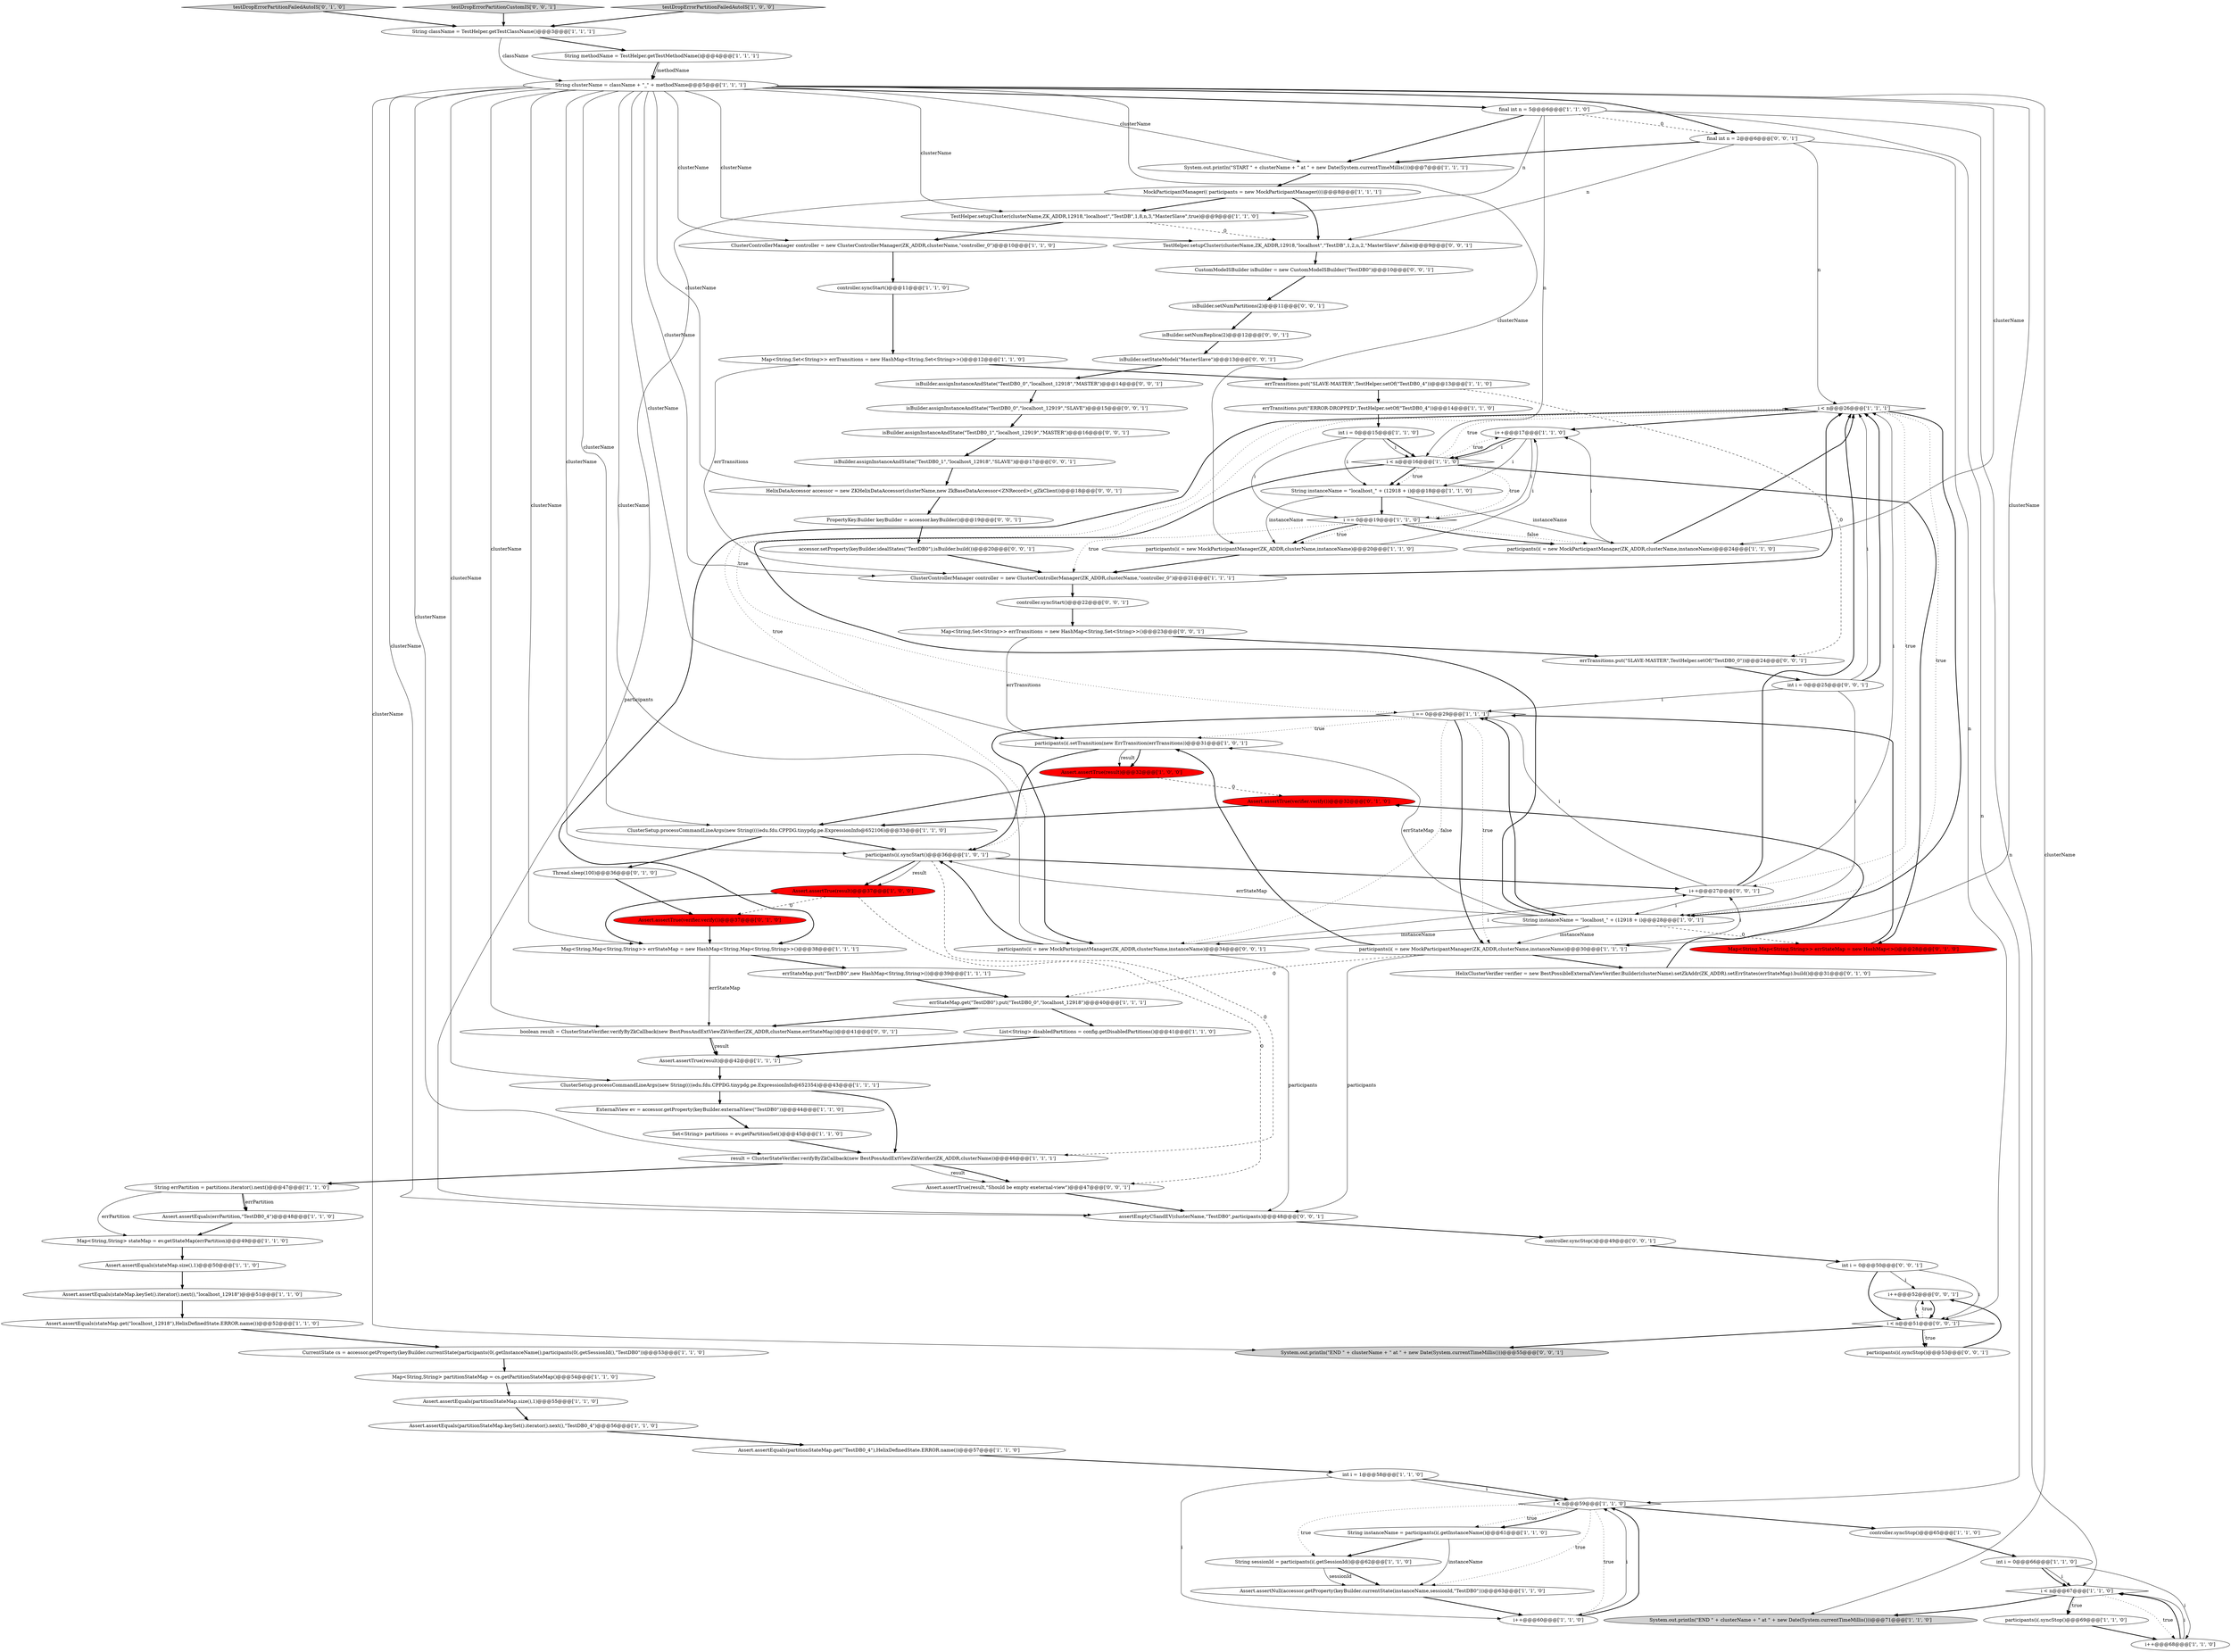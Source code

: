 digraph {
19 [style = filled, label = "Map<String,Map<String,String>> errStateMap = new HashMap<String,Map<String,String>>()@@@38@@@['1', '1', '1']", fillcolor = white, shape = ellipse image = "AAA0AAABBB1BBB"];
78 [style = filled, label = "controller.syncStop()@@@49@@@['0', '0', '1']", fillcolor = white, shape = ellipse image = "AAA0AAABBB3BBB"];
70 [style = filled, label = "final int n = 2@@@6@@@['0', '0', '1']", fillcolor = white, shape = ellipse image = "AAA0AAABBB3BBB"];
57 [style = filled, label = "int i = 1@@@58@@@['1', '1', '0']", fillcolor = white, shape = ellipse image = "AAA0AAABBB1BBB"];
79 [style = filled, label = "System.out.println(\"END \" + clusterName + \" at \" + new Date(System.currentTimeMillis()))@@@55@@@['0', '0', '1']", fillcolor = lightgray, shape = ellipse image = "AAA0AAABBB3BBB"];
54 [style = filled, label = "i < n@@@26@@@['1', '1', '1']", fillcolor = white, shape = diamond image = "AAA0AAABBB1BBB"];
2 [style = filled, label = "String instanceName = participants(i(.getInstanceName()@@@61@@@['1', '1', '0']", fillcolor = white, shape = ellipse image = "AAA0AAABBB1BBB"];
60 [style = filled, label = "ClusterSetup.processCommandLineArgs(new String((((edu.fdu.CPPDG.tinypdg.pe.ExpressionInfo@652354)@@@43@@@['1', '1', '1']", fillcolor = white, shape = ellipse image = "AAA0AAABBB1BBB"];
80 [style = filled, label = "Map<String,Set<String>> errTransitions = new HashMap<String,Set<String>>()@@@23@@@['0', '0', '1']", fillcolor = white, shape = ellipse image = "AAA0AAABBB3BBB"];
3 [style = filled, label = "Assert.assertTrue(result)@@@42@@@['1', '1', '1']", fillcolor = white, shape = ellipse image = "AAA0AAABBB1BBB"];
82 [style = filled, label = "assertEmptyCSandEV(clusterName,\"TestDB0\",participants)@@@48@@@['0', '0', '1']", fillcolor = white, shape = ellipse image = "AAA0AAABBB3BBB"];
46 [style = filled, label = "participants(i(.setTransition(new ErrTransition(errTransitions))@@@31@@@['1', '0', '1']", fillcolor = white, shape = ellipse image = "AAA0AAABBB1BBB"];
88 [style = filled, label = "TestHelper.setupCluster(clusterName,ZK_ADDR,12918,\"localhost\",\"TestDB\",1,2,n,2,\"MasterSlave\",false)@@@9@@@['0', '0', '1']", fillcolor = white, shape = ellipse image = "AAA0AAABBB3BBB"];
59 [style = filled, label = "ExternalView ev = accessor.getProperty(keyBuilder.externalView(\"TestDB0\"))@@@44@@@['1', '1', '0']", fillcolor = white, shape = ellipse image = "AAA0AAABBB1BBB"];
26 [style = filled, label = "Assert.assertTrue(result)@@@37@@@['1', '0', '0']", fillcolor = red, shape = ellipse image = "AAA1AAABBB1BBB"];
62 [style = filled, label = "Thread.sleep(100)@@@36@@@['0', '1', '0']", fillcolor = white, shape = ellipse image = "AAA0AAABBB2BBB"];
76 [style = filled, label = "participants(i(.syncStop()@@@53@@@['0', '0', '1']", fillcolor = white, shape = ellipse image = "AAA0AAABBB3BBB"];
89 [style = filled, label = "Assert.assertTrue(result,\"Should be empty exeternal-view\")@@@47@@@['0', '0', '1']", fillcolor = white, shape = ellipse image = "AAA0AAABBB3BBB"];
52 [style = filled, label = "result = ClusterStateVerifier.verifyByZkCallback(new BestPossAndExtViewZkVerifier(ZK_ADDR,clusterName))@@@46@@@['1', '1', '1']", fillcolor = white, shape = ellipse image = "AAA0AAABBB1BBB"];
48 [style = filled, label = "i == 0@@@29@@@['1', '1', '1']", fillcolor = white, shape = diamond image = "AAA0AAABBB1BBB"];
65 [style = filled, label = "Assert.assertTrue(verifier.verify())@@@37@@@['0', '1', '0']", fillcolor = red, shape = ellipse image = "AAA1AAABBB2BBB"];
23 [style = filled, label = "Assert.assertEquals(stateMap.size(),1)@@@50@@@['1', '1', '0']", fillcolor = white, shape = ellipse image = "AAA0AAABBB1BBB"];
21 [style = filled, label = "String errPartition = partitions.iterator().next()@@@47@@@['1', '1', '0']", fillcolor = white, shape = ellipse image = "AAA0AAABBB1BBB"];
47 [style = filled, label = "int i = 0@@@15@@@['1', '1', '0']", fillcolor = white, shape = ellipse image = "AAA0AAABBB1BBB"];
34 [style = filled, label = "Assert.assertTrue(result)@@@32@@@['1', '0', '0']", fillcolor = red, shape = ellipse image = "AAA1AAABBB1BBB"];
77 [style = filled, label = "isBuilder.setNumReplica(2)@@@12@@@['0', '0', '1']", fillcolor = white, shape = ellipse image = "AAA0AAABBB3BBB"];
14 [style = filled, label = "participants(i( = new MockParticipantManager(ZK_ADDR,clusterName,instanceName)@@@20@@@['1', '1', '0']", fillcolor = white, shape = ellipse image = "AAA0AAABBB1BBB"];
56 [style = filled, label = "errStateMap.put(\"TestDB0\",new HashMap<String,String>())@@@39@@@['1', '1', '1']", fillcolor = white, shape = ellipse image = "AAA0AAABBB1BBB"];
58 [style = filled, label = "MockParticipantManager(( participants = new MockParticipantManager((((@@@8@@@['1', '1', '1']", fillcolor = white, shape = ellipse image = "AAA0AAABBB1BBB"];
12 [style = filled, label = "participants(i(.syncStop()@@@69@@@['1', '1', '0']", fillcolor = white, shape = ellipse image = "AAA0AAABBB1BBB"];
51 [style = filled, label = "Assert.assertEquals(partitionStateMap.keySet().iterator().next(),\"TestDB0_4\")@@@56@@@['1', '1', '0']", fillcolor = white, shape = ellipse image = "AAA0AAABBB1BBB"];
86 [style = filled, label = "CustomModeISBuilder isBuilder = new CustomModeISBuilder(\"TestDB0\")@@@10@@@['0', '0', '1']", fillcolor = white, shape = ellipse image = "AAA0AAABBB3BBB"];
43 [style = filled, label = "Assert.assertEquals(stateMap.get(\"localhost_12918\"),HelixDefinedState.ERROR.name())@@@52@@@['1', '1', '0']", fillcolor = white, shape = ellipse image = "AAA0AAABBB1BBB"];
6 [style = filled, label = "int i = 0@@@66@@@['1', '1', '0']", fillcolor = white, shape = ellipse image = "AAA0AAABBB1BBB"];
75 [style = filled, label = "isBuilder.assignInstanceAndState(\"TestDB0_0\",\"localhost_12919\",\"SLAVE\")@@@15@@@['0', '0', '1']", fillcolor = white, shape = ellipse image = "AAA0AAABBB3BBB"];
17 [style = filled, label = "Assert.assertEquals(errPartition,\"TestDB0_4\")@@@48@@@['1', '1', '0']", fillcolor = white, shape = ellipse image = "AAA0AAABBB1BBB"];
28 [style = filled, label = "i < n@@@67@@@['1', '1', '0']", fillcolor = white, shape = diamond image = "AAA0AAABBB1BBB"];
33 [style = filled, label = "String className = TestHelper.getTestClassName()@@@3@@@['1', '1', '1']", fillcolor = white, shape = ellipse image = "AAA0AAABBB1BBB"];
68 [style = filled, label = "PropertyKey.Builder keyBuilder = accessor.keyBuilder()@@@19@@@['0', '0', '1']", fillcolor = white, shape = ellipse image = "AAA0AAABBB3BBB"];
74 [style = filled, label = "participants(i( = new MockParticipantManager(ZK_ADDR,clusterName,instanceName)@@@34@@@['0', '0', '1']", fillcolor = white, shape = ellipse image = "AAA0AAABBB3BBB"];
20 [style = filled, label = "String clusterName = className + \"_\" + methodName@@@5@@@['1', '1', '1']", fillcolor = white, shape = ellipse image = "AAA0AAABBB1BBB"];
0 [style = filled, label = "controller.syncStart()@@@11@@@['1', '1', '0']", fillcolor = white, shape = ellipse image = "AAA0AAABBB1BBB"];
29 [style = filled, label = "System.out.println(\"START \" + clusterName + \" at \" + new Date(System.currentTimeMillis()))@@@7@@@['1', '1', '1']", fillcolor = white, shape = ellipse image = "AAA0AAABBB1BBB"];
18 [style = filled, label = "i < n@@@59@@@['1', '1', '0']", fillcolor = white, shape = diamond image = "AAA0AAABBB1BBB"];
44 [style = filled, label = "participants(i(.syncStart()@@@36@@@['1', '0', '1']", fillcolor = white, shape = ellipse image = "AAA0AAABBB1BBB"];
24 [style = filled, label = "final int n = 5@@@6@@@['1', '1', '0']", fillcolor = white, shape = ellipse image = "AAA0AAABBB1BBB"];
63 [style = filled, label = "HelixClusterVerifier verifier = new BestPossibleExternalViewVerifier.Builder(clusterName).setZkAddr(ZK_ADDR).setErrStates(errStateMap).build()@@@31@@@['0', '1', '0']", fillcolor = white, shape = ellipse image = "AAA0AAABBB2BBB"];
37 [style = filled, label = "i++@@@60@@@['1', '1', '0']", fillcolor = white, shape = ellipse image = "AAA0AAABBB1BBB"];
38 [style = filled, label = "errTransitions.put(\"ERROR-DROPPED\",TestHelper.setOf(\"TestDB0_4\"))@@@14@@@['1', '1', '0']", fillcolor = white, shape = ellipse image = "AAA0AAABBB1BBB"];
36 [style = filled, label = "String methodName = TestHelper.getTestMethodName()@@@4@@@['1', '1', '1']", fillcolor = white, shape = ellipse image = "AAA0AAABBB1BBB"];
32 [style = filled, label = "participants(i( = new MockParticipantManager(ZK_ADDR,clusterName,instanceName)@@@30@@@['1', '1', '1']", fillcolor = white, shape = ellipse image = "AAA0AAABBB1BBB"];
11 [style = filled, label = "CurrentState cs = accessor.getProperty(keyBuilder.currentState(participants(0(.getInstanceName(),participants(0(.getSessionId(),\"TestDB0\"))@@@53@@@['1', '1', '0']", fillcolor = white, shape = ellipse image = "AAA0AAABBB1BBB"];
27 [style = filled, label = "String sessionId = participants(i(.getSessionId()@@@62@@@['1', '1', '0']", fillcolor = white, shape = ellipse image = "AAA0AAABBB1BBB"];
5 [style = filled, label = "TestHelper.setupCluster(clusterName,ZK_ADDR,12918,\"localhost\",\"TestDB\",1,8,n,3,\"MasterSlave\",true)@@@9@@@['1', '1', '0']", fillcolor = white, shape = ellipse image = "AAA0AAABBB1BBB"];
7 [style = filled, label = "i == 0@@@19@@@['1', '1', '0']", fillcolor = white, shape = diamond image = "AAA0AAABBB1BBB"];
64 [style = filled, label = "Assert.assertTrue(verifier.verify())@@@32@@@['0', '1', '0']", fillcolor = red, shape = ellipse image = "AAA1AAABBB2BBB"];
71 [style = filled, label = "errTransitions.put(\"SLAVE-MASTER\",TestHelper.setOf(\"TestDB0_0\"))@@@24@@@['0', '0', '1']", fillcolor = white, shape = ellipse image = "AAA0AAABBB3BBB"];
61 [style = filled, label = "controller.syncStop()@@@65@@@['1', '1', '0']", fillcolor = white, shape = ellipse image = "AAA0AAABBB1BBB"];
81 [style = filled, label = "controller.syncStart()@@@22@@@['0', '0', '1']", fillcolor = white, shape = ellipse image = "AAA0AAABBB3BBB"];
39 [style = filled, label = "i < n@@@16@@@['1', '1', '0']", fillcolor = white, shape = diamond image = "AAA0AAABBB1BBB"];
8 [style = filled, label = "ClusterSetup.processCommandLineArgs(new String((((edu.fdu.CPPDG.tinypdg.pe.ExpressionInfo@652106)@@@33@@@['1', '1', '0']", fillcolor = white, shape = ellipse image = "AAA0AAABBB1BBB"];
45 [style = filled, label = "Assert.assertNull(accessor.getProperty(keyBuilder.currentState(instanceName,sessionId,\"TestDB0\")))@@@63@@@['1', '1', '0']", fillcolor = white, shape = ellipse image = "AAA0AAABBB1BBB"];
25 [style = filled, label = "errStateMap.get(\"TestDB0\").put(\"TestDB0_0\",\"localhost_12918\")@@@40@@@['1', '1', '1']", fillcolor = white, shape = ellipse image = "AAA0AAABBB1BBB"];
4 [style = filled, label = "participants(i( = new MockParticipantManager(ZK_ADDR,clusterName,instanceName)@@@24@@@['1', '1', '0']", fillcolor = white, shape = ellipse image = "AAA0AAABBB1BBB"];
94 [style = filled, label = "i++@@@27@@@['0', '0', '1']", fillcolor = white, shape = ellipse image = "AAA0AAABBB3BBB"];
53 [style = filled, label = "ClusterControllerManager controller = new ClusterControllerManager(ZK_ADDR,clusterName,\"controller_0\")@@@21@@@['1', '1', '1']", fillcolor = white, shape = ellipse image = "AAA0AAABBB1BBB"];
72 [style = filled, label = "boolean result = ClusterStateVerifier.verifyByZkCallback(new BestPossAndExtViewZkVerifier(ZK_ADDR,clusterName,errStateMap))@@@41@@@['0', '0', '1']", fillcolor = white, shape = ellipse image = "AAA0AAABBB3BBB"];
91 [style = filled, label = "i++@@@52@@@['0', '0', '1']", fillcolor = white, shape = ellipse image = "AAA0AAABBB3BBB"];
92 [style = filled, label = "int i = 0@@@50@@@['0', '0', '1']", fillcolor = white, shape = ellipse image = "AAA0AAABBB3BBB"];
13 [style = filled, label = "List<String> disabledPartitions = config.getDisabledPartitions()@@@41@@@['1', '1', '0']", fillcolor = white, shape = ellipse image = "AAA0AAABBB1BBB"];
30 [style = filled, label = "i++@@@17@@@['1', '1', '0']", fillcolor = white, shape = ellipse image = "AAA0AAABBB1BBB"];
40 [style = filled, label = "Assert.assertEquals(stateMap.keySet().iterator().next(),\"localhost_12918\")@@@51@@@['1', '1', '0']", fillcolor = white, shape = ellipse image = "AAA0AAABBB1BBB"];
15 [style = filled, label = "Map<String,String> partitionStateMap = cs.getPartitionStateMap()@@@54@@@['1', '1', '0']", fillcolor = white, shape = ellipse image = "AAA0AAABBB1BBB"];
93 [style = filled, label = "isBuilder.setStateModel(\"MasterSlave\")@@@13@@@['0', '0', '1']", fillcolor = white, shape = ellipse image = "AAA0AAABBB3BBB"];
67 [style = filled, label = "testDropErrorPartitionFailedAutoIS['0', '1', '0']", fillcolor = lightgray, shape = diamond image = "AAA0AAABBB2BBB"];
1 [style = filled, label = "Map<String,Set<String>> errTransitions = new HashMap<String,Set<String>>()@@@12@@@['1', '1', '0']", fillcolor = white, shape = ellipse image = "AAA0AAABBB1BBB"];
42 [style = filled, label = "Map<String,String> stateMap = ev.getStateMap(errPartition)@@@49@@@['1', '1', '0']", fillcolor = white, shape = ellipse image = "AAA0AAABBB1BBB"];
90 [style = filled, label = "HelixDataAccessor accessor = new ZKHelixDataAccessor(clusterName,new ZkBaseDataAccessor<ZNRecord>(_gZkClient))@@@18@@@['0', '0', '1']", fillcolor = white, shape = ellipse image = "AAA0AAABBB3BBB"];
95 [style = filled, label = "isBuilder.assignInstanceAndState(\"TestDB0_1\",\"localhost_12918\",\"SLAVE\")@@@17@@@['0', '0', '1']", fillcolor = white, shape = ellipse image = "AAA0AAABBB3BBB"];
84 [style = filled, label = "isBuilder.setNumPartitions(2)@@@11@@@['0', '0', '1']", fillcolor = white, shape = ellipse image = "AAA0AAABBB3BBB"];
85 [style = filled, label = "isBuilder.assignInstanceAndState(\"TestDB0_0\",\"localhost_12918\",\"MASTER\")@@@14@@@['0', '0', '1']", fillcolor = white, shape = ellipse image = "AAA0AAABBB3BBB"];
50 [style = filled, label = "errTransitions.put(\"SLAVE-MASTER\",TestHelper.setOf(\"TestDB0_4\"))@@@13@@@['1', '1', '0']", fillcolor = white, shape = ellipse image = "AAA0AAABBB1BBB"];
10 [style = filled, label = "Assert.assertEquals(partitionStateMap.size(),1)@@@55@@@['1', '1', '0']", fillcolor = white, shape = ellipse image = "AAA0AAABBB1BBB"];
83 [style = filled, label = "int i = 0@@@25@@@['0', '0', '1']", fillcolor = white, shape = ellipse image = "AAA0AAABBB3BBB"];
87 [style = filled, label = "isBuilder.assignInstanceAndState(\"TestDB0_1\",\"localhost_12919\",\"MASTER\")@@@16@@@['0', '0', '1']", fillcolor = white, shape = ellipse image = "AAA0AAABBB3BBB"];
31 [style = filled, label = "i++@@@68@@@['1', '1', '0']", fillcolor = white, shape = ellipse image = "AAA0AAABBB1BBB"];
55 [style = filled, label = "System.out.println(\"END \" + clusterName + \" at \" + new Date(System.currentTimeMillis()))@@@71@@@['1', '1', '0']", fillcolor = lightgray, shape = ellipse image = "AAA0AAABBB1BBB"];
35 [style = filled, label = "String instanceName = \"localhost_\" + (12918 + i)@@@28@@@['1', '0', '1']", fillcolor = white, shape = ellipse image = "AAA0AAABBB1BBB"];
69 [style = filled, label = "i < n@@@51@@@['0', '0', '1']", fillcolor = white, shape = diamond image = "AAA0AAABBB3BBB"];
66 [style = filled, label = "Map<String,Map<String,String>> errStateMap = new HashMap<>()@@@28@@@['0', '1', '0']", fillcolor = red, shape = ellipse image = "AAA1AAABBB2BBB"];
96 [style = filled, label = "accessor.setProperty(keyBuilder.idealStates(\"TestDB0\"),isBuilder.build())@@@20@@@['0', '0', '1']", fillcolor = white, shape = ellipse image = "AAA0AAABBB3BBB"];
41 [style = filled, label = "Set<String> partitions = ev.getPartitionSet()@@@45@@@['1', '1', '0']", fillcolor = white, shape = ellipse image = "AAA0AAABBB1BBB"];
49 [style = filled, label = "ClusterControllerManager controller = new ClusterControllerManager(ZK_ADDR,clusterName,\"controller_0\")@@@10@@@['1', '1', '0']", fillcolor = white, shape = ellipse image = "AAA0AAABBB1BBB"];
73 [style = filled, label = "testDropErrorPartitionCustomIS['0', '0', '1']", fillcolor = lightgray, shape = diamond image = "AAA0AAABBB3BBB"];
9 [style = filled, label = "String instanceName = \"localhost_\" + (12918 + i)@@@18@@@['1', '1', '0']", fillcolor = white, shape = ellipse image = "AAA0AAABBB1BBB"];
22 [style = filled, label = "testDropErrorPartitionFailedAutoIS['1', '0', '0']", fillcolor = lightgray, shape = diamond image = "AAA0AAABBB1BBB"];
16 [style = filled, label = "Assert.assertEquals(partitionStateMap.get(\"TestDB0_4\"),HelixDefinedState.ERROR.name())@@@57@@@['1', '1', '0']", fillcolor = white, shape = ellipse image = "AAA0AAABBB1BBB"];
42->23 [style = bold, label=""];
88->86 [style = bold, label=""];
35->48 [style = bold, label=""];
84->77 [style = bold, label=""];
15->10 [style = bold, label=""];
68->96 [style = bold, label=""];
94->54 [style = bold, label=""];
61->6 [style = bold, label=""];
20->19 [style = solid, label="clusterName"];
46->34 [style = bold, label=""];
70->29 [style = bold, label=""];
69->76 [style = bold, label=""];
70->69 [style = solid, label="n"];
7->14 [style = dotted, label="true"];
91->69 [style = bold, label=""];
39->9 [style = bold, label=""];
20->88 [style = solid, label="clusterName"];
92->69 [style = solid, label="i"];
20->70 [style = bold, label=""];
26->65 [style = dashed, label="0"];
64->8 [style = bold, label=""];
32->82 [style = solid, label="participants"];
49->0 [style = bold, label=""];
53->54 [style = bold, label=""];
9->7 [style = bold, label=""];
8->44 [style = bold, label=""];
32->94 [style = solid, label="i"];
54->19 [style = bold, label=""];
36->20 [style = bold, label=""];
78->92 [style = bold, label=""];
30->7 [style = solid, label="i"];
18->37 [style = dotted, label="true"];
53->81 [style = bold, label=""];
32->63 [style = bold, label=""];
7->14 [style = bold, label=""];
5->88 [style = dashed, label="0"];
5->49 [style = bold, label=""];
14->30 [style = solid, label="i"];
18->61 [style = bold, label=""];
62->65 [style = bold, label=""];
27->45 [style = bold, label=""];
24->18 [style = solid, label="n"];
96->53 [style = bold, label=""];
77->93 [style = bold, label=""];
57->18 [style = solid, label="i"];
90->68 [style = bold, label=""];
20->32 [style = solid, label="clusterName"];
65->19 [style = bold, label=""];
20->44 [style = solid, label="clusterName"];
52->21 [style = bold, label=""];
54->35 [style = dotted, label="true"];
20->8 [style = solid, label="clusterName"];
28->55 [style = bold, label=""];
25->72 [style = bold, label=""];
35->46 [style = solid, label="errStateMap"];
39->9 [style = dotted, label="true"];
22->33 [style = bold, label=""];
10->51 [style = bold, label=""];
48->74 [style = bold, label=""];
1->50 [style = bold, label=""];
26->89 [style = dashed, label="0"];
67->33 [style = bold, label=""];
21->17 [style = solid, label="errPartition"];
20->60 [style = solid, label="clusterName"];
19->72 [style = solid, label="errStateMap"];
47->9 [style = solid, label="i"];
47->39 [style = bold, label=""];
34->8 [style = bold, label=""];
51->16 [style = bold, label=""];
56->25 [style = bold, label=""];
17->42 [style = bold, label=""];
87->95 [style = bold, label=""];
35->32 [style = solid, label="instanceName"];
19->56 [style = bold, label=""];
35->66 [style = dashed, label="0"];
48->46 [style = dotted, label="true"];
6->31 [style = solid, label="i"];
43->11 [style = bold, label=""];
66->48 [style = bold, label=""];
8->62 [style = bold, label=""];
83->54 [style = bold, label=""];
20->79 [style = solid, label="clusterName"];
18->45 [style = dotted, label="true"];
81->80 [style = bold, label=""];
30->9 [style = solid, label="i"];
91->69 [style = solid, label="i"];
27->45 [style = solid, label="sessionId"];
93->85 [style = bold, label=""];
39->35 [style = bold, label=""];
39->66 [style = bold, label=""];
33->36 [style = bold, label=""];
7->4 [style = dotted, label="false"];
38->47 [style = bold, label=""];
48->32 [style = bold, label=""];
2->27 [style = bold, label=""];
20->53 [style = solid, label="clusterName"];
94->48 [style = solid, label="i"];
35->44 [style = solid, label="errStateMap"];
31->28 [style = bold, label=""];
20->46 [style = solid, label="clusterName"];
94->54 [style = solid, label="i"];
20->72 [style = solid, label="clusterName"];
18->27 [style = dotted, label="true"];
12->31 [style = bold, label=""];
20->90 [style = solid, label="clusterName"];
71->83 [style = bold, label=""];
46->44 [style = bold, label=""];
57->37 [style = solid, label="i"];
54->35 [style = bold, label=""];
46->34 [style = solid, label="result"];
74->94 [style = solid, label="i"];
32->46 [style = bold, label=""];
44->94 [style = bold, label=""];
20->5 [style = solid, label="clusterName"];
47->7 [style = solid, label="i"];
83->54 [style = solid, label="i"];
6->28 [style = solid, label="i"];
74->44 [style = bold, label=""];
34->64 [style = dashed, label="0"];
52->89 [style = bold, label=""];
54->44 [style = dotted, label="true"];
69->79 [style = bold, label=""];
54->48 [style = dotted, label="true"];
69->91 [style = dotted, label="true"];
35->74 [style = solid, label="instanceName"];
95->90 [style = bold, label=""];
48->74 [style = dotted, label="false"];
39->30 [style = dotted, label="true"];
7->4 [style = bold, label=""];
76->91 [style = bold, label=""];
28->12 [style = bold, label=""];
20->14 [style = solid, label="clusterName"];
26->19 [style = bold, label=""];
47->39 [style = solid, label="i"];
52->89 [style = solid, label="result"];
72->3 [style = bold, label=""];
4->54 [style = bold, label=""];
31->28 [style = solid, label="i"];
20->4 [style = solid, label="clusterName"];
86->84 [style = bold, label=""];
82->78 [style = bold, label=""];
48->32 [style = dotted, label="true"];
92->91 [style = solid, label="i"];
0->1 [style = bold, label=""];
83->48 [style = solid, label="i"];
83->35 [style = solid, label="i"];
89->82 [style = bold, label=""];
40->43 [style = bold, label=""];
44->52 [style = dashed, label="0"];
60->52 [style = bold, label=""];
14->53 [style = bold, label=""];
32->25 [style = dashed, label="0"];
30->39 [style = solid, label="i"];
18->2 [style = dotted, label="true"];
28->12 [style = dotted, label="true"];
2->45 [style = solid, label="instanceName"];
39->54 [style = dotted, label="true"];
36->20 [style = solid, label="methodName"];
92->69 [style = bold, label=""];
33->20 [style = solid, label="className"];
9->4 [style = solid, label="instanceName"];
28->31 [style = dotted, label="true"];
80->46 [style = solid, label="errTransitions"];
58->88 [style = bold, label=""];
72->3 [style = solid, label="result"];
25->13 [style = bold, label=""];
63->64 [style = bold, label=""];
54->94 [style = dotted, label="true"];
29->58 [style = bold, label=""];
9->14 [style = solid, label="instanceName"];
80->71 [style = bold, label=""];
20->82 [style = solid, label="clusterName"];
21->42 [style = solid, label="errPartition"];
24->70 [style = dashed, label="0"];
24->5 [style = solid, label="n"];
54->30 [style = bold, label=""];
74->82 [style = solid, label="participants"];
24->29 [style = bold, label=""];
57->18 [style = bold, label=""];
20->74 [style = solid, label="clusterName"];
60->59 [style = bold, label=""];
18->2 [style = bold, label=""];
50->71 [style = dashed, label="0"];
85->75 [style = bold, label=""];
75->87 [style = bold, label=""];
24->28 [style = solid, label="n"];
20->52 [style = solid, label="clusterName"];
11->15 [style = bold, label=""];
41->52 [style = bold, label=""];
20->55 [style = solid, label="clusterName"];
24->39 [style = solid, label="n"];
70->54 [style = solid, label="n"];
70->88 [style = solid, label="n"];
58->82 [style = solid, label="participants"];
37->18 [style = solid, label="i"];
50->38 [style = bold, label=""];
13->3 [style = bold, label=""];
44->26 [style = bold, label=""];
94->35 [style = solid, label="i"];
69->76 [style = dotted, label="true"];
44->26 [style = solid, label="result"];
23->40 [style = bold, label=""];
16->57 [style = bold, label=""];
73->33 [style = bold, label=""];
58->5 [style = bold, label=""];
7->53 [style = dotted, label="true"];
37->18 [style = bold, label=""];
4->30 [style = solid, label="i"];
30->39 [style = bold, label=""];
45->37 [style = bold, label=""];
20->24 [style = bold, label=""];
1->53 [style = solid, label="errTransitions"];
59->41 [style = bold, label=""];
21->17 [style = bold, label=""];
20->29 [style = solid, label="clusterName"];
20->49 [style = solid, label="clusterName"];
39->7 [style = dotted, label="true"];
6->28 [style = bold, label=""];
3->60 [style = bold, label=""];
}
